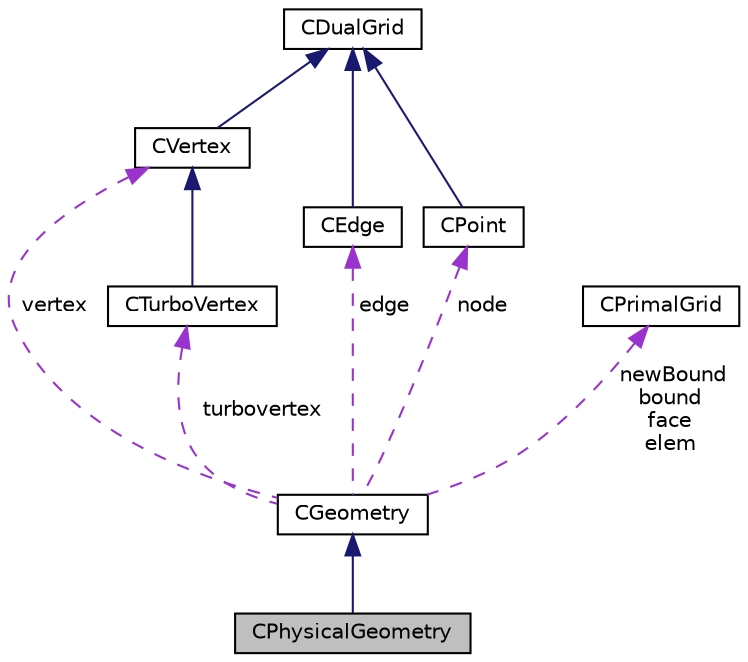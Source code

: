 digraph "CPhysicalGeometry"
{
  edge [fontname="Helvetica",fontsize="10",labelfontname="Helvetica",labelfontsize="10"];
  node [fontname="Helvetica",fontsize="10",shape=record];
  Node2 [label="CPhysicalGeometry",height=0.2,width=0.4,color="black", fillcolor="grey75", style="filled", fontcolor="black"];
  Node3 -> Node2 [dir="back",color="midnightblue",fontsize="10",style="solid",fontname="Helvetica"];
  Node3 [label="CGeometry",height=0.2,width=0.4,color="black", fillcolor="white", style="filled",URL="$class_c_geometry.html",tooltip="Parent class for defining the geometry of the problem (complete geometry, multigrid agglomerated geom..."];
  Node4 -> Node3 [dir="back",color="darkorchid3",fontsize="10",style="dashed",label=" turbovertex" ,fontname="Helvetica"];
  Node4 [label="CTurboVertex",height=0.2,width=0.4,color="black", fillcolor="white", style="filled",URL="$class_c_turbo_vertex.html",tooltip="Class for vertex definition for turbomachinery (equivalent to edges, but for the boundaries). "];
  Node5 -> Node4 [dir="back",color="midnightblue",fontsize="10",style="solid",fontname="Helvetica"];
  Node5 [label="CVertex",height=0.2,width=0.4,color="black", fillcolor="white", style="filled",URL="$class_c_vertex.html",tooltip="Class for vertex definition (equivalent to edges, but for the boundaries). "];
  Node6 -> Node5 [dir="back",color="midnightblue",fontsize="10",style="solid",fontname="Helvetica"];
  Node6 [label="CDualGrid",height=0.2,width=0.4,color="black", fillcolor="white", style="filled",URL="$class_c_dual_grid.html",tooltip="Class for controlling the dual volume definition. The dual volume is compose by three main elements: ..."];
  Node7 -> Node3 [dir="back",color="darkorchid3",fontsize="10",style="dashed",label=" newBound\nbound\nface\nelem" ,fontname="Helvetica"];
  Node7 [label="CPrimalGrid",height=0.2,width=0.4,color="black", fillcolor="white", style="filled",URL="$class_c_primal_grid.html",tooltip="Class to define the numerical primal grid. "];
  Node5 -> Node3 [dir="back",color="darkorchid3",fontsize="10",style="dashed",label=" vertex" ,fontname="Helvetica"];
  Node8 -> Node3 [dir="back",color="darkorchid3",fontsize="10",style="dashed",label=" edge" ,fontname="Helvetica"];
  Node8 [label="CEdge",height=0.2,width=0.4,color="black", fillcolor="white", style="filled",URL="$class_c_edge.html",tooltip="Class for defining an edge. "];
  Node6 -> Node8 [dir="back",color="midnightblue",fontsize="10",style="solid",fontname="Helvetica"];
  Node9 -> Node3 [dir="back",color="darkorchid3",fontsize="10",style="dashed",label=" node" ,fontname="Helvetica"];
  Node9 [label="CPoint",height=0.2,width=0.4,color="black", fillcolor="white", style="filled",URL="$class_c_point.html",tooltip="Class for point definition (including control volume definition). "];
  Node6 -> Node9 [dir="back",color="midnightblue",fontsize="10",style="solid",fontname="Helvetica"];
}
